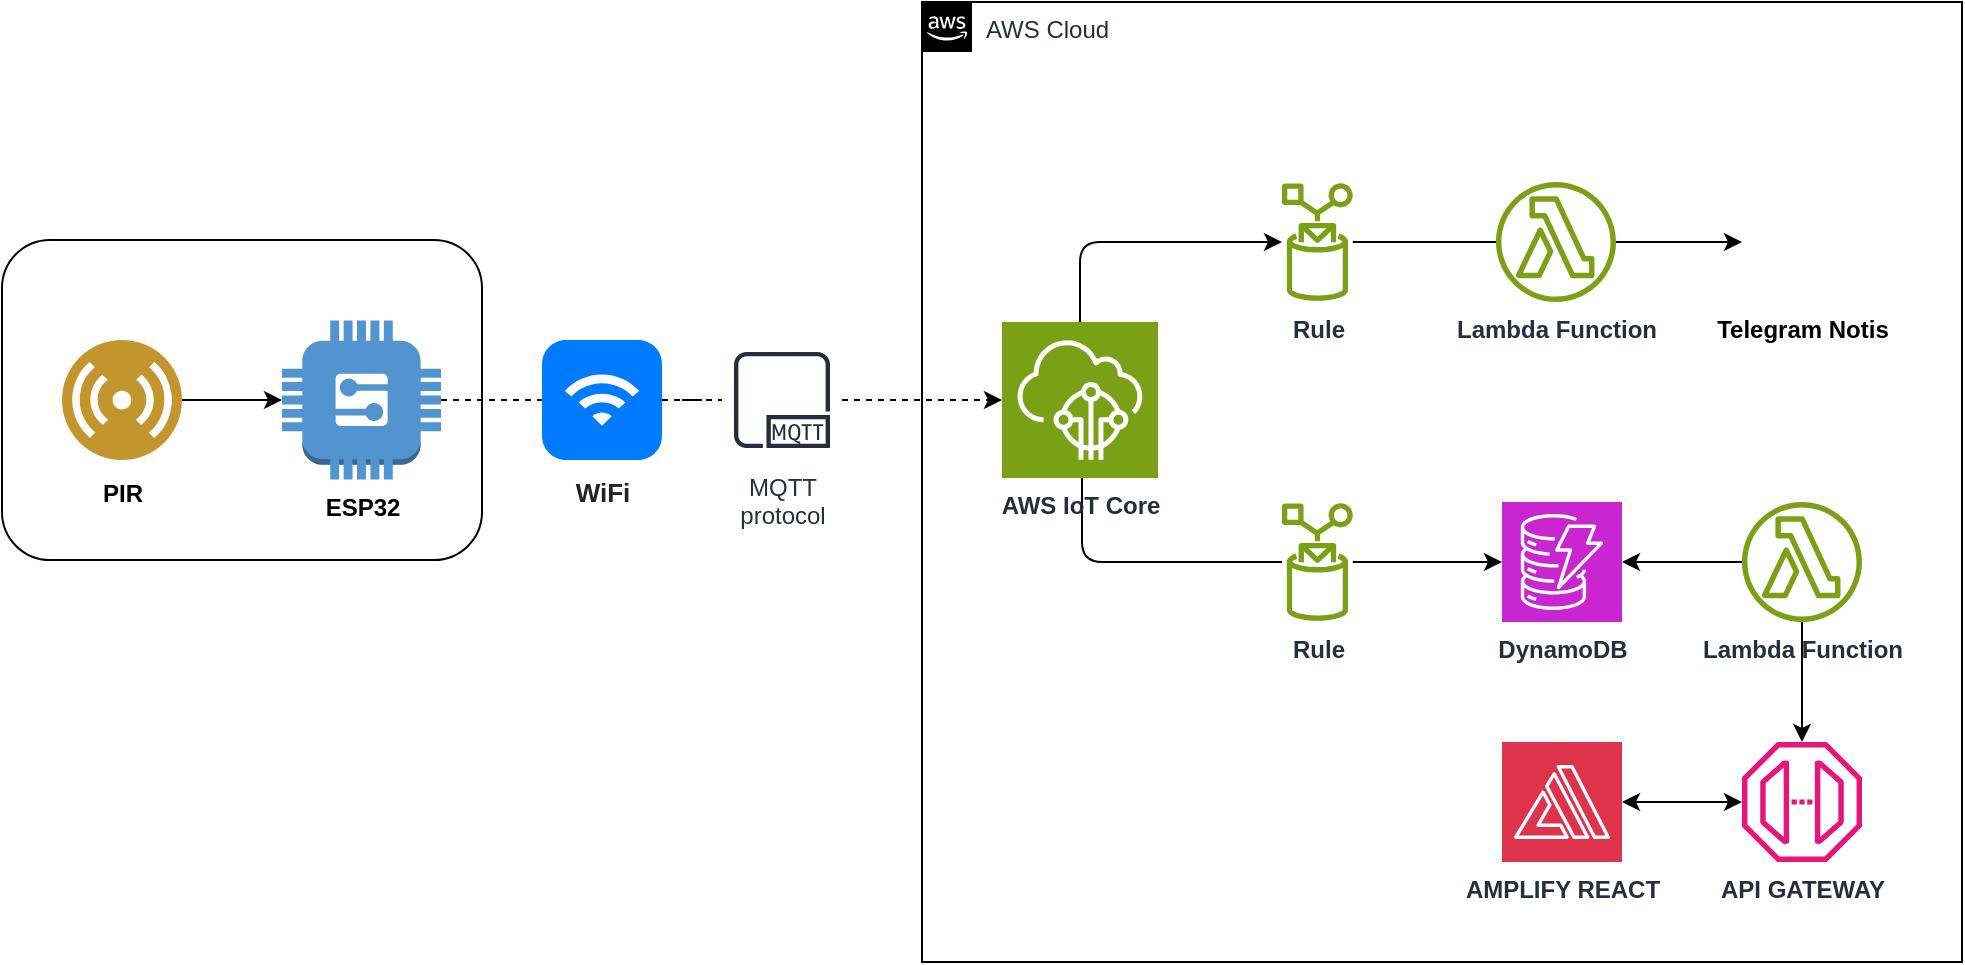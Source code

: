 <mxfile version="24.8.6">
  <diagram name="Page-1" id="FlvnqrSes55FTKU1jK9X">
    <mxGraphModel dx="954" dy="476" grid="1" gridSize="10" guides="1" tooltips="1" connect="1" arrows="1" fold="1" page="1" pageScale="1" pageWidth="827" pageHeight="1169" math="0" shadow="0">
      <root>
        <mxCell id="0" />
        <mxCell id="1" parent="0" />
        <mxCell id="YCOWaq2i7h73TdRueokA-9" style="edgeStyle=orthogonalEdgeStyle;rounded=0;orthogonalLoop=1;jettySize=auto;html=1;curved=0;dashed=1;endArrow=none;endFill=0;" edge="1" parent="1" source="YCOWaq2i7h73TdRueokA-1" target="YCOWaq2i7h73TdRueokA-2">
          <mxGeometry relative="1" as="geometry" />
        </mxCell>
        <mxCell id="YCOWaq2i7h73TdRueokA-1" value="&lt;b&gt;ESP32&lt;/b&gt;" style="outlineConnect=0;dashed=0;verticalLabelPosition=bottom;verticalAlign=top;align=center;html=1;shape=mxgraph.aws3.generic;fillColor=#5294CF;gradientColor=none;" vertex="1" parent="1">
          <mxGeometry x="160" y="159.25" width="79.5" height="79.5" as="geometry" />
        </mxCell>
        <mxCell id="YCOWaq2i7h73TdRueokA-10" style="edgeStyle=orthogonalEdgeStyle;rounded=0;orthogonalLoop=1;jettySize=auto;html=1;dashed=1;endArrow=none;endFill=0;" edge="1" parent="1" source="YCOWaq2i7h73TdRueokA-2" target="YCOWaq2i7h73TdRueokA-3">
          <mxGeometry relative="1" as="geometry" />
        </mxCell>
        <mxCell id="YCOWaq2i7h73TdRueokA-2" value="&lt;span style=&quot;font-size: 13px;&quot;&gt;&lt;b&gt;WiFi&lt;/b&gt;&lt;/span&gt;" style="html=1;strokeWidth=1;shadow=0;dashed=0;shape=mxgraph.ios7.misc.wifi;fillColor=#007AFF;strokeColor=none;buttonText=;strokeColor2=#222222;fontColor=#222222;fontSize=15;verticalLabelPosition=bottom;verticalAlign=top;align=center;sketch=0;" vertex="1" parent="1">
          <mxGeometry x="290" y="169" width="60" height="60" as="geometry" />
        </mxCell>
        <mxCell id="YCOWaq2i7h73TdRueokA-11" style="edgeStyle=orthogonalEdgeStyle;rounded=0;orthogonalLoop=1;jettySize=auto;html=1;dashed=1;" edge="1" parent="1" source="YCOWaq2i7h73TdRueokA-3" target="YCOWaq2i7h73TdRueokA-4">
          <mxGeometry relative="1" as="geometry" />
        </mxCell>
        <mxCell id="YCOWaq2i7h73TdRueokA-3" value="MQTT&#xa;protocol" style="sketch=0;outlineConnect=0;fontColor=#232F3E;gradientColor=none;strokeColor=#232F3E;fillColor=#ffffff;dashed=0;verticalLabelPosition=bottom;verticalAlign=top;align=center;html=1;fontSize=12;fontStyle=0;aspect=fixed;shape=mxgraph.aws4.resourceIcon;resIcon=mxgraph.aws4.mqtt_protocol;" vertex="1" parent="1">
          <mxGeometry x="380" y="169" width="60" height="60" as="geometry" />
        </mxCell>
        <mxCell id="YCOWaq2i7h73TdRueokA-30" style="edgeStyle=orthogonalEdgeStyle;rounded=1;orthogonalLoop=1;jettySize=auto;html=1;curved=0;" edge="1" parent="1" source="YCOWaq2i7h73TdRueokA-4" target="YCOWaq2i7h73TdRueokA-14">
          <mxGeometry relative="1" as="geometry">
            <Array as="points">
              <mxPoint x="559" y="120" />
            </Array>
          </mxGeometry>
        </mxCell>
        <mxCell id="YCOWaq2i7h73TdRueokA-31" style="edgeStyle=orthogonalEdgeStyle;rounded=1;orthogonalLoop=1;jettySize=auto;html=1;curved=0;endArrow=none;endFill=0;" edge="1" parent="1" source="YCOWaq2i7h73TdRueokA-4" target="YCOWaq2i7h73TdRueokA-29">
          <mxGeometry relative="1" as="geometry">
            <Array as="points">
              <mxPoint x="560" y="280" />
            </Array>
          </mxGeometry>
        </mxCell>
        <mxCell id="YCOWaq2i7h73TdRueokA-4" value="&lt;b&gt;AWS IoT Core&lt;/b&gt;" style="sketch=0;points=[[0,0,0],[0.25,0,0],[0.5,0,0],[0.75,0,0],[1,0,0],[0,1,0],[0.25,1,0],[0.5,1,0],[0.75,1,0],[1,1,0],[0,0.25,0],[0,0.5,0],[0,0.75,0],[1,0.25,0],[1,0.5,0],[1,0.75,0]];outlineConnect=0;fontColor=#232F3E;fillColor=#7AA116;strokeColor=#ffffff;dashed=0;verticalLabelPosition=bottom;verticalAlign=top;align=center;html=1;fontSize=12;fontStyle=0;aspect=fixed;shape=mxgraph.aws4.resourceIcon;resIcon=mxgraph.aws4.iot_core;" vertex="1" parent="1">
          <mxGeometry x="520" y="160" width="78" height="78" as="geometry" />
        </mxCell>
        <mxCell id="YCOWaq2i7h73TdRueokA-5" value="PIR" style="image;aspect=fixed;perimeter=ellipsePerimeter;html=1;align=center;shadow=0;dashed=0;fontColor=#000000;labelBackgroundColor=default;fontSize=12;spacingTop=3;image=img/lib/ibm/users/sensor.svg;fontStyle=1" vertex="1" parent="1">
          <mxGeometry x="50" y="169" width="60" height="60" as="geometry" />
        </mxCell>
        <mxCell id="YCOWaq2i7h73TdRueokA-7" value="AWS Cloud" style="points=[[0,0],[0.25,0],[0.5,0],[0.75,0],[1,0],[1,0.25],[1,0.5],[1,0.75],[1,1],[0.75,1],[0.5,1],[0.25,1],[0,1],[0,0.75],[0,0.5],[0,0.25]];outlineConnect=0;gradientColor=none;html=1;whiteSpace=wrap;fontSize=12;fontStyle=0;container=1;pointerEvents=0;collapsible=0;recursiveResize=0;shape=mxgraph.aws4.group;grIcon=mxgraph.aws4.group_aws_cloud_alt;strokeColor=default;fillColor=none;verticalAlign=top;align=left;spacingLeft=30;fontColor=#232F3E;dashed=0;shadow=0;" vertex="1" parent="1">
          <mxGeometry x="480" width="520" height="480" as="geometry" />
        </mxCell>
        <mxCell id="YCOWaq2i7h73TdRueokA-12" value="&lt;b&gt;DynamoDB&lt;/b&gt;" style="sketch=0;points=[[0,0,0],[0.25,0,0],[0.5,0,0],[0.75,0,0],[1,0,0],[0,1,0],[0.25,1,0],[0.5,1,0],[0.75,1,0],[1,1,0],[0,0.25,0],[0,0.5,0],[0,0.75,0],[1,0.25,0],[1,0.5,0],[1,0.75,0]];outlineConnect=0;fontColor=#232F3E;fillColor=#C925D1;strokeColor=#ffffff;dashed=0;verticalLabelPosition=bottom;verticalAlign=top;align=center;html=1;fontSize=12;fontStyle=0;aspect=fixed;shape=mxgraph.aws4.resourceIcon;resIcon=mxgraph.aws4.dynamodb;" vertex="1" parent="YCOWaq2i7h73TdRueokA-7">
          <mxGeometry x="290" y="250" width="60" height="60" as="geometry" />
        </mxCell>
        <mxCell id="YCOWaq2i7h73TdRueokA-40" style="edgeStyle=orthogonalEdgeStyle;rounded=0;orthogonalLoop=1;jettySize=auto;html=1;startArrow=classic;startFill=1;" edge="1" parent="YCOWaq2i7h73TdRueokA-7" source="YCOWaq2i7h73TdRueokA-13" target="YCOWaq2i7h73TdRueokA-28">
          <mxGeometry relative="1" as="geometry" />
        </mxCell>
        <mxCell id="YCOWaq2i7h73TdRueokA-13" value="&lt;b&gt;AMPLIFY REACT&lt;/b&gt;" style="sketch=0;points=[[0,0,0],[0.25,0,0],[0.5,0,0],[0.75,0,0],[1,0,0],[0,1,0],[0.25,1,0],[0.5,1,0],[0.75,1,0],[1,1,0],[0,0.25,0],[0,0.5,0],[0,0.75,0],[1,0.25,0],[1,0.5,0],[1,0.75,0]];outlineConnect=0;fontColor=#232F3E;fillColor=#DD344C;strokeColor=#ffffff;dashed=0;verticalLabelPosition=bottom;verticalAlign=top;align=center;html=1;fontSize=12;fontStyle=0;aspect=fixed;shape=mxgraph.aws4.resourceIcon;resIcon=mxgraph.aws4.amplify;" vertex="1" parent="YCOWaq2i7h73TdRueokA-7">
          <mxGeometry x="290" y="370" width="60" height="60" as="geometry" />
        </mxCell>
        <mxCell id="YCOWaq2i7h73TdRueokA-28" value="&lt;b&gt;API GATEWAY&lt;/b&gt;" style="sketch=0;outlineConnect=0;fontColor=#232F3E;gradientColor=none;fillColor=#E7157B;strokeColor=none;dashed=0;verticalLabelPosition=bottom;verticalAlign=top;align=center;html=1;fontSize=12;fontStyle=0;aspect=fixed;pointerEvents=1;shape=mxgraph.aws4.endpoint;" vertex="1" parent="YCOWaq2i7h73TdRueokA-7">
          <mxGeometry x="410" y="370" width="60" height="60" as="geometry" />
        </mxCell>
        <mxCell id="YCOWaq2i7h73TdRueokA-33" style="edgeStyle=orthogonalEdgeStyle;rounded=0;orthogonalLoop=1;jettySize=auto;html=1;" edge="1" parent="YCOWaq2i7h73TdRueokA-7" source="YCOWaq2i7h73TdRueokA-29" target="YCOWaq2i7h73TdRueokA-12">
          <mxGeometry relative="1" as="geometry" />
        </mxCell>
        <mxCell id="YCOWaq2i7h73TdRueokA-29" value="&lt;b&gt;Rule&lt;/b&gt;" style="sketch=0;outlineConnect=0;fontColor=#232F3E;gradientColor=none;fillColor=#7AA116;strokeColor=none;dashed=0;verticalLabelPosition=bottom;verticalAlign=top;align=center;html=1;fontSize=12;fontStyle=0;aspect=fixed;pointerEvents=1;shape=mxgraph.aws4.rule;" vertex="1" parent="YCOWaq2i7h73TdRueokA-7">
          <mxGeometry x="180" y="250" width="35.38" height="60" as="geometry" />
        </mxCell>
        <mxCell id="YCOWaq2i7h73TdRueokA-37" style="edgeStyle=orthogonalEdgeStyle;rounded=0;orthogonalLoop=1;jettySize=auto;html=1;endArrow=none;endFill=0;" edge="1" parent="YCOWaq2i7h73TdRueokA-7" source="YCOWaq2i7h73TdRueokA-14" target="YCOWaq2i7h73TdRueokA-15">
          <mxGeometry relative="1" as="geometry" />
        </mxCell>
        <mxCell id="YCOWaq2i7h73TdRueokA-14" value="&lt;b&gt;Rule&lt;/b&gt;" style="sketch=0;outlineConnect=0;fontColor=#232F3E;gradientColor=none;fillColor=#7AA116;strokeColor=none;dashed=0;verticalLabelPosition=bottom;verticalAlign=top;align=center;html=1;fontSize=12;fontStyle=0;aspect=fixed;pointerEvents=1;shape=mxgraph.aws4.rule;" vertex="1" parent="YCOWaq2i7h73TdRueokA-7">
          <mxGeometry x="180" y="90" width="35.38" height="60" as="geometry" />
        </mxCell>
        <mxCell id="YCOWaq2i7h73TdRueokA-34" value="&lt;b&gt;Telegram Notis&lt;/b&gt;" style="shape=image;html=1;verticalAlign=top;verticalLabelPosition=bottom;labelBackgroundColor=#ffffff;imageAspect=0;aspect=fixed;image=https://cdn1.iconfinder.com/data/icons/unicons-line-vol-6/24/telegram-128.png" vertex="1" parent="YCOWaq2i7h73TdRueokA-7">
          <mxGeometry x="410" y="90" width="60" height="60" as="geometry" />
        </mxCell>
        <mxCell id="YCOWaq2i7h73TdRueokA-38" value="" style="edgeStyle=orthogonalEdgeStyle;rounded=0;orthogonalLoop=1;jettySize=auto;html=1;" edge="1" parent="YCOWaq2i7h73TdRueokA-7" source="YCOWaq2i7h73TdRueokA-15" target="YCOWaq2i7h73TdRueokA-34">
          <mxGeometry relative="1" as="geometry" />
        </mxCell>
        <mxCell id="YCOWaq2i7h73TdRueokA-15" value="&lt;b&gt;Lambda Function&lt;/b&gt;" style="sketch=0;outlineConnect=0;fontColor=#232F3E;gradientColor=none;fillColor=#7AA116;strokeColor=none;dashed=0;verticalLabelPosition=bottom;verticalAlign=top;align=center;html=1;fontSize=12;fontStyle=0;aspect=fixed;pointerEvents=1;shape=mxgraph.aws4.lambda_function;" vertex="1" parent="YCOWaq2i7h73TdRueokA-7">
          <mxGeometry x="287" y="90" width="60" height="60" as="geometry" />
        </mxCell>
        <mxCell id="YCOWaq2i7h73TdRueokA-41" style="edgeStyle=orthogonalEdgeStyle;rounded=0;orthogonalLoop=1;jettySize=auto;html=1;" edge="1" parent="YCOWaq2i7h73TdRueokA-7" source="YCOWaq2i7h73TdRueokA-16" target="YCOWaq2i7h73TdRueokA-28">
          <mxGeometry relative="1" as="geometry" />
        </mxCell>
        <mxCell id="YCOWaq2i7h73TdRueokA-16" value="&lt;b&gt;Lambda Function&lt;/b&gt;" style="sketch=0;outlineConnect=0;fontColor=#232F3E;gradientColor=none;fillColor=#7AA116;strokeColor=none;dashed=0;verticalLabelPosition=bottom;verticalAlign=top;align=center;html=1;fontSize=12;fontStyle=0;aspect=fixed;pointerEvents=1;shape=mxgraph.aws4.lambda_function;" vertex="1" parent="YCOWaq2i7h73TdRueokA-7">
          <mxGeometry x="410" y="250" width="60" height="60" as="geometry" />
        </mxCell>
        <mxCell id="YCOWaq2i7h73TdRueokA-39" style="edgeStyle=orthogonalEdgeStyle;rounded=0;orthogonalLoop=1;jettySize=auto;html=1;entryX=1;entryY=0.5;entryDx=0;entryDy=0;entryPerimeter=0;" edge="1" parent="YCOWaq2i7h73TdRueokA-7" source="YCOWaq2i7h73TdRueokA-16" target="YCOWaq2i7h73TdRueokA-12">
          <mxGeometry relative="1" as="geometry" />
        </mxCell>
        <mxCell id="YCOWaq2i7h73TdRueokA-17" value="" style="shape=image;html=1;verticalAlign=top;verticalLabelPosition=bottom;labelBackgroundColor=#ffffff;imageAspect=0;aspect=fixed;image=https://cdn1.iconfinder.com/data/icons/bootstrap-vol-3/16/mailbox-128.png" vertex="1" parent="1">
          <mxGeometry x="20" y="112" width="48" height="48" as="geometry" />
        </mxCell>
        <mxCell id="YCOWaq2i7h73TdRueokA-19" value="" style="rounded=1;whiteSpace=wrap;html=1;fillColor=none;" vertex="1" parent="1">
          <mxGeometry x="20" y="119" width="240" height="160" as="geometry" />
        </mxCell>
        <mxCell id="YCOWaq2i7h73TdRueokA-27" style="edgeStyle=orthogonalEdgeStyle;rounded=0;orthogonalLoop=1;jettySize=auto;html=1;entryX=0;entryY=0.5;entryDx=0;entryDy=0;entryPerimeter=0;" edge="1" parent="1" source="YCOWaq2i7h73TdRueokA-5" target="YCOWaq2i7h73TdRueokA-1">
          <mxGeometry relative="1" as="geometry" />
        </mxCell>
      </root>
    </mxGraphModel>
  </diagram>
</mxfile>
